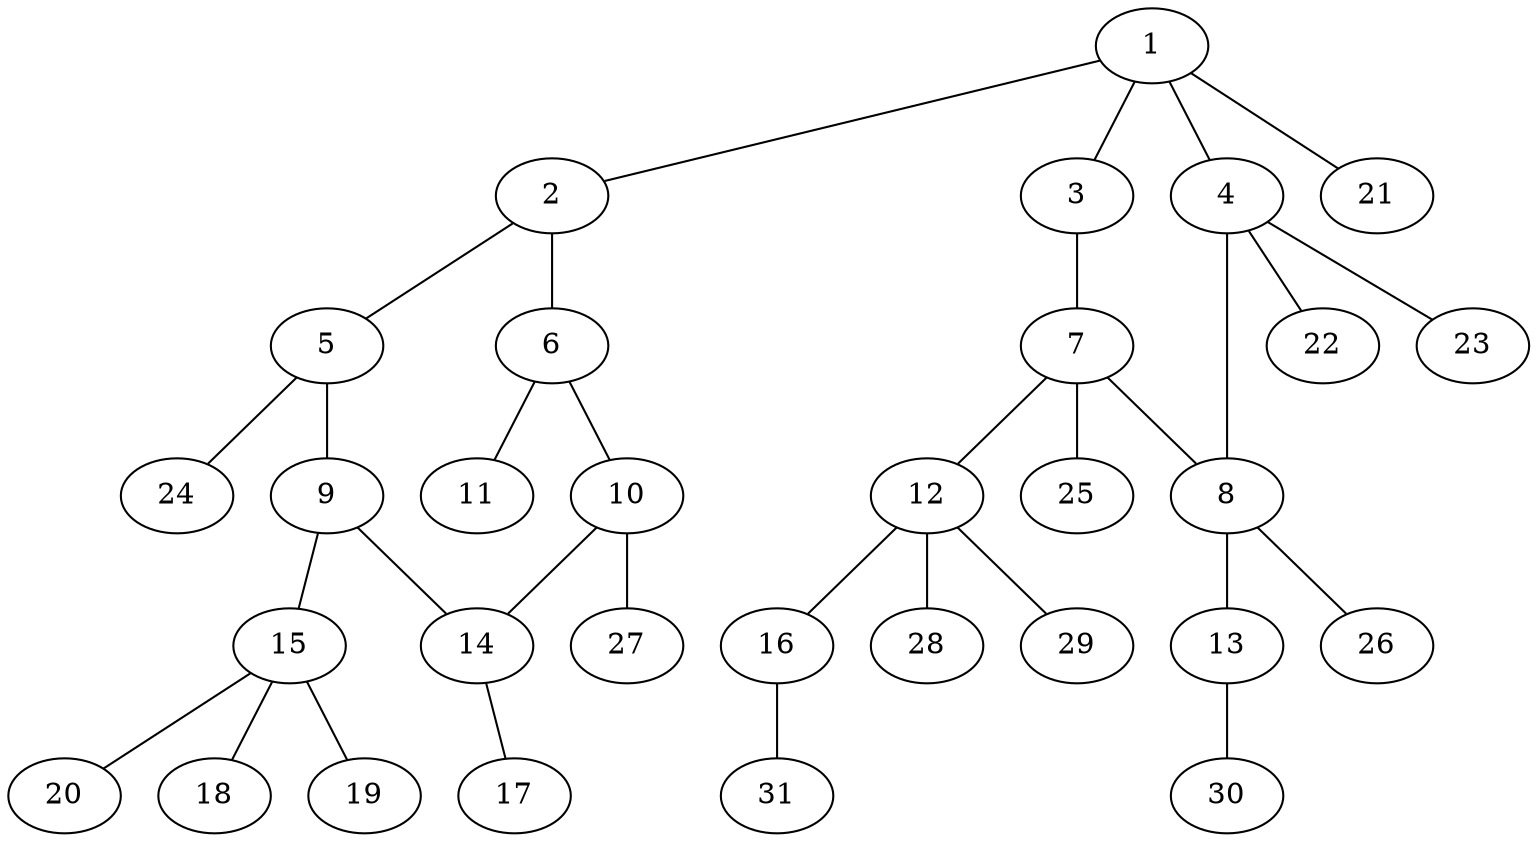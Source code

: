 graph molecule_4136 {
	1	 [chem=C];
	2	 [chem=N];
	1 -- 2	 [valence=1];
	3	 [chem=O];
	1 -- 3	 [valence=1];
	4	 [chem=C];
	1 -- 4	 [valence=1];
	21	 [chem=H];
	1 -- 21	 [valence=1];
	5	 [chem=C];
	2 -- 5	 [valence=1];
	6	 [chem=C];
	2 -- 6	 [valence=1];
	7	 [chem=C];
	3 -- 7	 [valence=1];
	8	 [chem=C];
	4 -- 8	 [valence=1];
	22	 [chem=H];
	4 -- 22	 [valence=1];
	23	 [chem=H];
	4 -- 23	 [valence=1];
	9	 [chem=C];
	5 -- 9	 [valence=2];
	24	 [chem=H];
	5 -- 24	 [valence=1];
	10	 [chem=N];
	6 -- 10	 [valence=1];
	11	 [chem=O];
	6 -- 11	 [valence=2];
	7 -- 8	 [valence=1];
	12	 [chem=C];
	7 -- 12	 [valence=1];
	25	 [chem=H];
	7 -- 25	 [valence=1];
	13	 [chem=O];
	8 -- 13	 [valence=1];
	26	 [chem=H];
	8 -- 26	 [valence=1];
	14	 [chem=C];
	9 -- 14	 [valence=1];
	15	 [chem=C];
	9 -- 15	 [valence=1];
	10 -- 14	 [valence=1];
	27	 [chem=H];
	10 -- 27	 [valence=1];
	16	 [chem=O];
	12 -- 16	 [valence=1];
	28	 [chem=H];
	12 -- 28	 [valence=1];
	29	 [chem=H];
	12 -- 29	 [valence=1];
	30	 [chem=H];
	13 -- 30	 [valence=1];
	17	 [chem=O];
	14 -- 17	 [valence=2];
	18	 [chem=F];
	15 -- 18	 [valence=1];
	19	 [chem=F];
	15 -- 19	 [valence=1];
	20	 [chem=F];
	15 -- 20	 [valence=1];
	31	 [chem=H];
	16 -- 31	 [valence=1];
}
